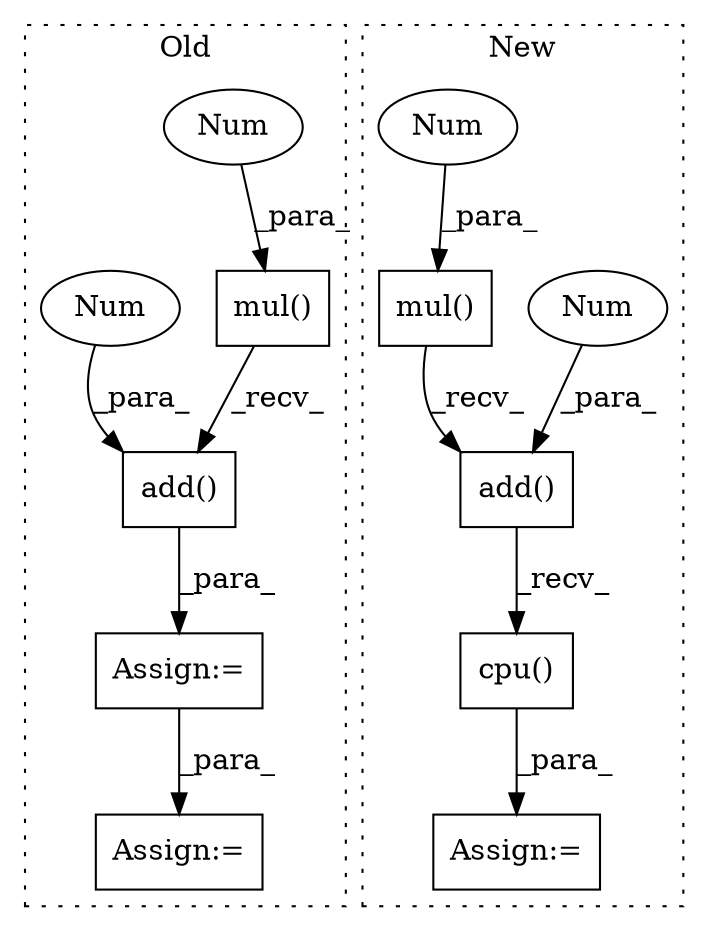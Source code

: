digraph G {
subgraph cluster0 {
1 [label="add()" a="75" s="4405,4438" l="30,1" shape="box"];
4 [label="mul()" a="75" s="4405,4429" l="21,1" shape="box"];
5 [label="Assign:=" a="68" s="4402" l="3" shape="box"];
6 [label="Assign:=" a="68" s="4571" l="3" shape="box"];
8 [label="Num" a="76" s="4426" l="3" shape="ellipse"];
10 [label="Num" a="76" s="4435" l="3" shape="ellipse"];
label = "Old";
style="dotted";
}
subgraph cluster1 {
2 [label="mul()" a="75" s="3724,3743" l="16,1" shape="box"];
3 [label="add()" a="75" s="3724,3752" l="25,1" shape="box"];
7 [label="Assign:=" a="68" s="3721" l="3" shape="box"];
9 [label="Num" a="76" s="3749" l="3" shape="ellipse"];
11 [label="Num" a="76" s="3740" l="3" shape="ellipse"];
12 [label="cpu()" a="75" s="3724" l="45" shape="box"];
label = "New";
style="dotted";
}
1 -> 5 [label="_para_"];
2 -> 3 [label="_recv_"];
3 -> 12 [label="_recv_"];
4 -> 1 [label="_recv_"];
5 -> 6 [label="_para_"];
8 -> 4 [label="_para_"];
9 -> 3 [label="_para_"];
10 -> 1 [label="_para_"];
11 -> 2 [label="_para_"];
12 -> 7 [label="_para_"];
}